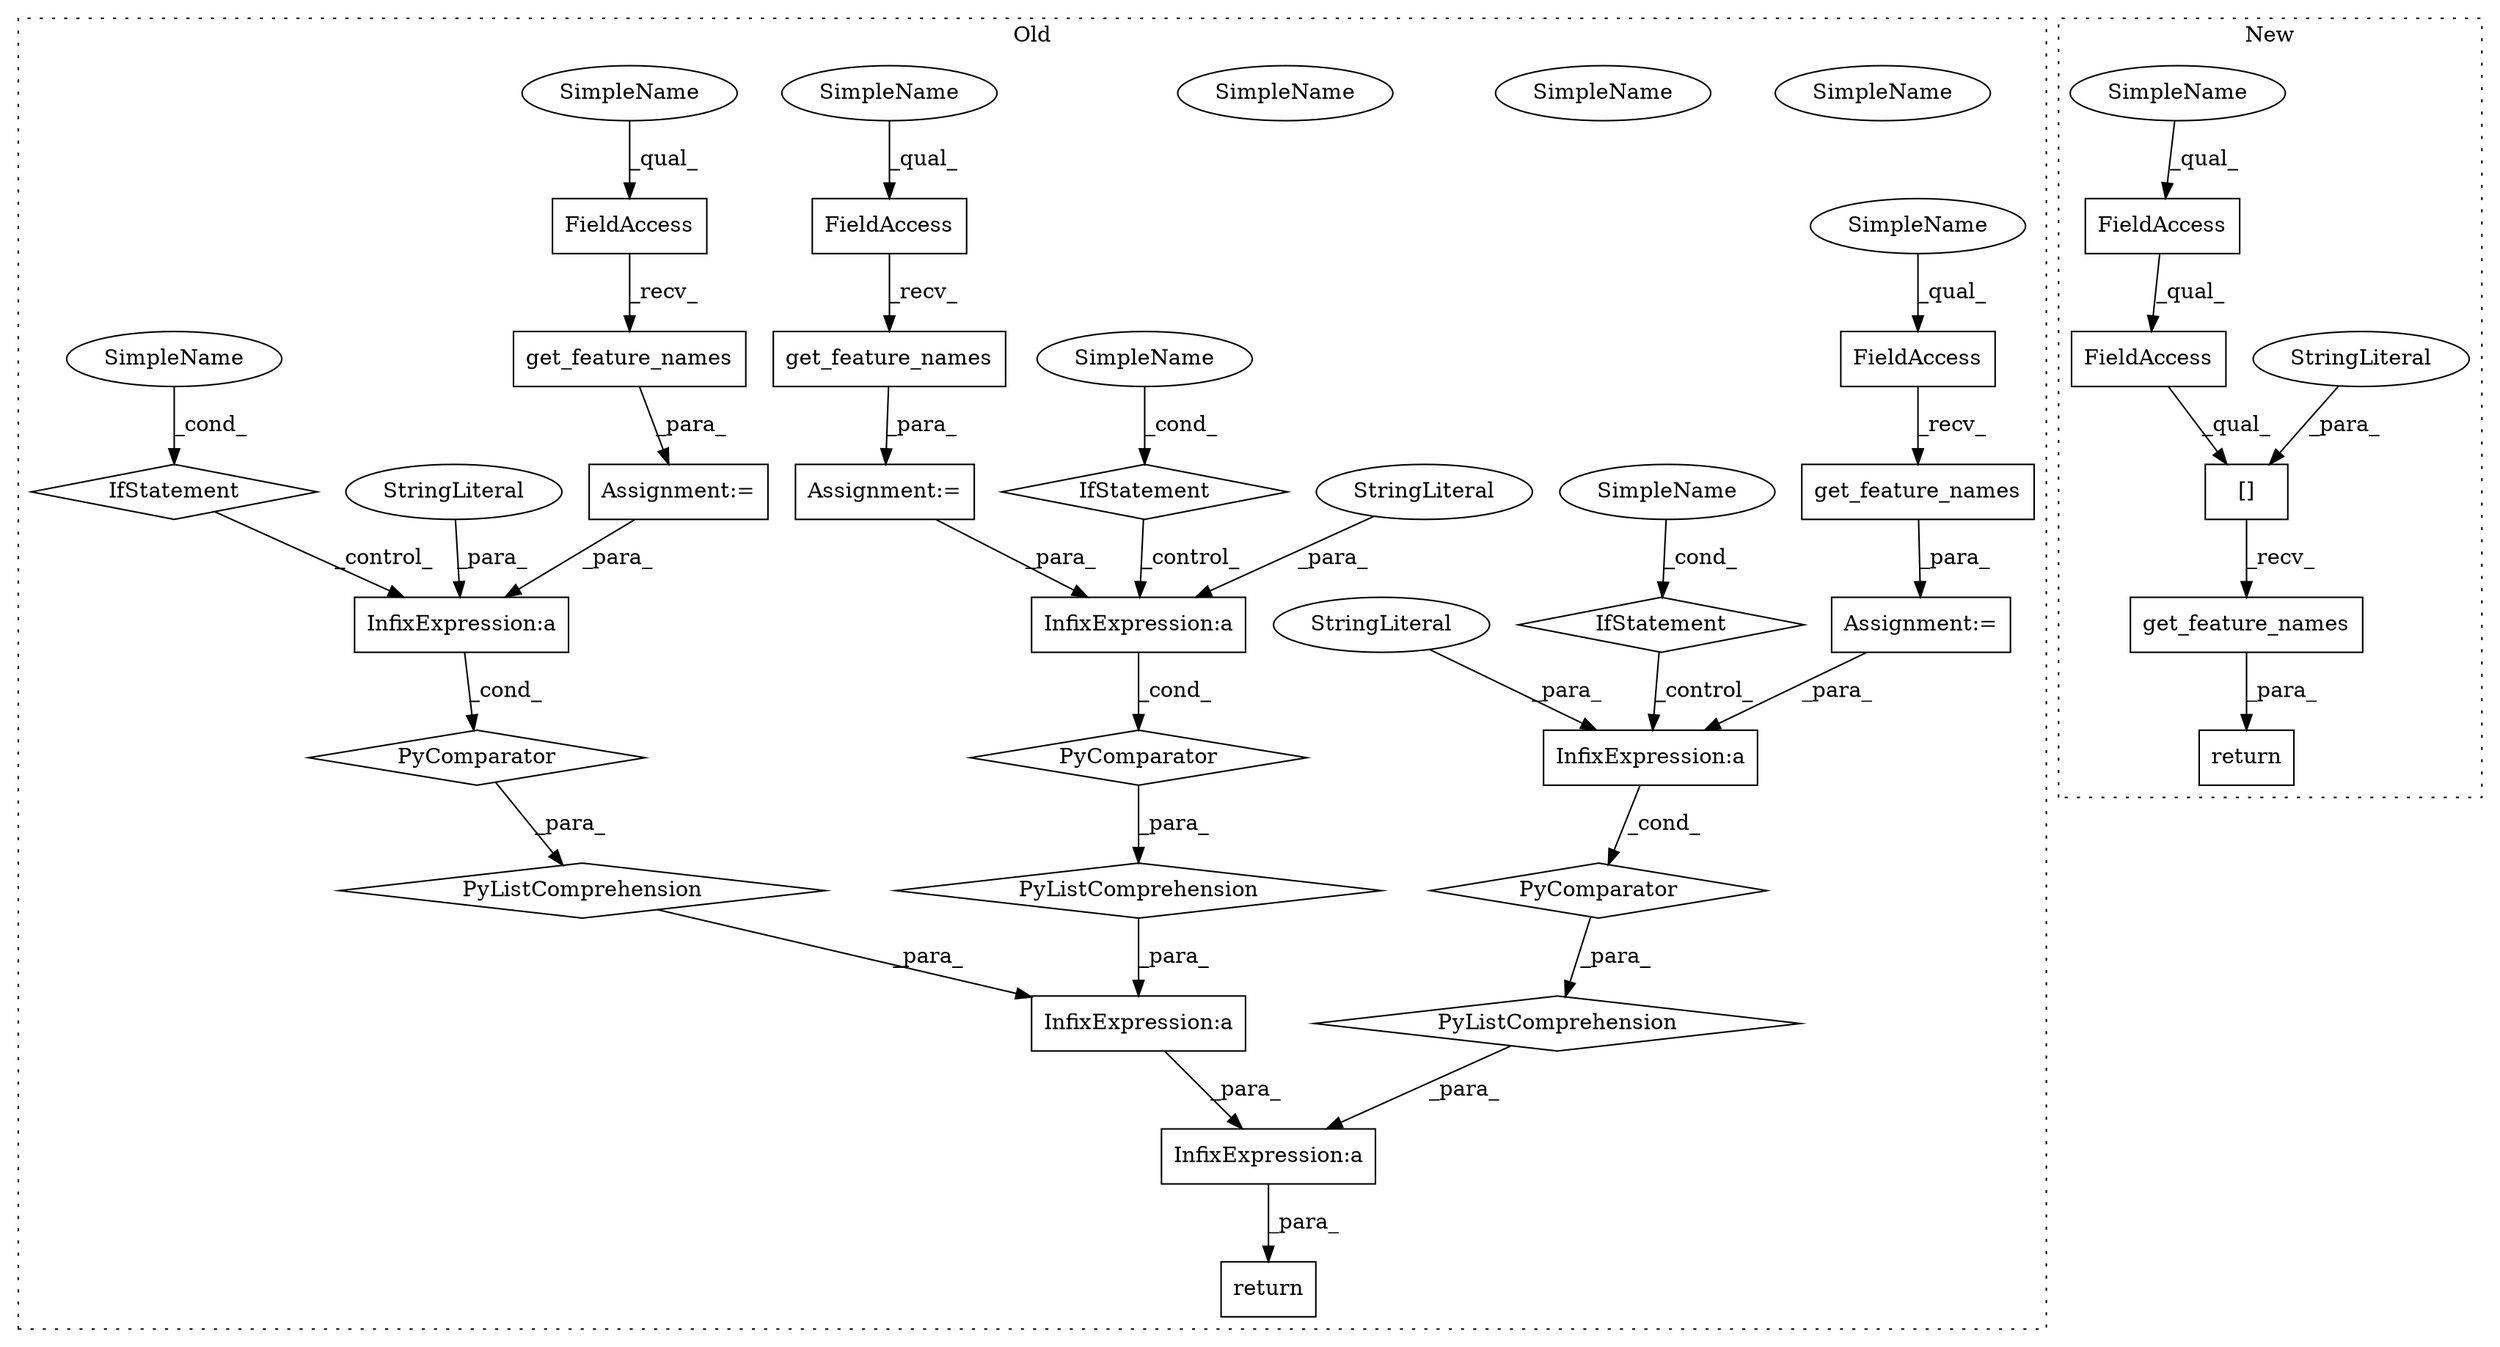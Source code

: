 digraph G {
subgraph cluster0 {
1 [label="get_feature_names" a="32" s="5314" l="19" shape="box"];
3 [label="InfixExpression:a" a="27" s="5216" l="3" shape="box"];
4 [label="PyComparator" a="113" s="5282" l="60" shape="diamond"];
5 [label="InfixExpression:a" a="27" s="5199" l="8" shape="box"];
6 [label="InfixExpression:a" a="27" s="5066" l="3" shape="box"];
8 [label="PyComparator" a="113" s="5132" l="59" shape="diamond"];
9 [label="get_feature_names" a="32" s="5163" l="19" shape="box"];
11 [label="FieldAccess" a="22" s="5292" l="21" shape="box"];
12 [label="FieldAccess" a="22" s="5142" l="20" shape="box"];
14 [label="SimpleName" a="42" s="5186" l="5" shape="ellipse"];
15 [label="IfStatement" a="25" s="5132" l="59" shape="diamond"];
16 [label="SimpleName" a="42" s="5337" l="5" shape="ellipse"];
17 [label="IfStatement" a="25" s="5282" l="60" shape="diamond"];
18 [label="Assignment:=" a="7" s="5132" l="59" shape="box"];
19 [label="Assignment:=" a="7" s="5282" l="60" shape="box"];
20 [label="PyListComprehension" a="109" s="5058" l="141" shape="diamond"];
21 [label="StringLiteral" a="45" s="5208" l="8" shape="ellipse"];
22 [label="PyListComprehension" a="109" s="5207" l="143" shape="diamond"];
23 [label="StringLiteral" a="45" s="5059" l="7" shape="ellipse"];
25 [label="return" a="41" s="5037" l="7" shape="box"];
27 [label="InfixExpression:a" a="27" s="5513" l="14" shape="box"];
28 [label="InfixExpression:a" a="27" s="5376" l="3" shape="box"];
29 [label="PyComparator" a="113" s="5442" l="68" shape="diamond"];
30 [label="get_feature_names" a="32" s="5482" l="19" shape="box"];
31 [label="SimpleName" a="42" s="5505" l="5" shape="ellipse"];
32 [label="IfStatement" a="25" s="5442" l="68" shape="diamond"];
33 [label="FieldAccess" a="22" s="5452" l="29" shape="box"];
34 [label="StringLiteral" a="45" s="5360" l="16" shape="ellipse"];
35 [label="Assignment:=" a="7" s="5442" l="68" shape="box"];
36 [label="PyListComprehension" a="109" s="5359" l="159" shape="diamond"];
37 [label="SimpleName" a="42" s="5452" l="4" shape="ellipse"];
38 [label="SimpleName" a="42" s="5142" l="4" shape="ellipse"];
39 [label="SimpleName" a="42" s="5292" l="4" shape="ellipse"];
40 [label="SimpleName" a="42" s="5337" l="5" shape="ellipse"];
41 [label="SimpleName" a="42" s="5186" l="5" shape="ellipse"];
42 [label="SimpleName" a="42" s="5505" l="5" shape="ellipse"];
label = "Old";
style="dotted";
}
subgraph cluster1 {
2 [label="get_feature_names" a="32" s="4538" l="19" shape="box"];
7 [label="[]" a="2" s="4492,4536" l="37,1" shape="box"];
10 [label="FieldAccess" a="22" s="4492" l="36" shape="box"];
13 [label="FieldAccess" a="22" s="4492" l="24" shape="box"];
24 [label="StringLiteral" a="45" s="4529" l="7" shape="ellipse"];
26 [label="return" a="41" s="4485" l="7" shape="box"];
43 [label="SimpleName" a="42" s="4492" l="4" shape="ellipse"];
label = "New";
style="dotted";
}
1 -> 19 [label="_para_"];
2 -> 26 [label="_para_"];
3 -> 4 [label="_cond_"];
4 -> 22 [label="_para_"];
5 -> 27 [label="_para_"];
6 -> 8 [label="_cond_"];
7 -> 2 [label="_recv_"];
8 -> 20 [label="_para_"];
9 -> 18 [label="_para_"];
10 -> 7 [label="_qual_"];
11 -> 1 [label="_recv_"];
12 -> 9 [label="_recv_"];
13 -> 10 [label="_qual_"];
15 -> 6 [label="_control_"];
17 -> 3 [label="_control_"];
18 -> 6 [label="_para_"];
19 -> 3 [label="_para_"];
20 -> 5 [label="_para_"];
21 -> 3 [label="_para_"];
22 -> 5 [label="_para_"];
23 -> 6 [label="_para_"];
24 -> 7 [label="_para_"];
27 -> 25 [label="_para_"];
28 -> 29 [label="_cond_"];
29 -> 36 [label="_para_"];
30 -> 35 [label="_para_"];
32 -> 28 [label="_control_"];
33 -> 30 [label="_recv_"];
34 -> 28 [label="_para_"];
35 -> 28 [label="_para_"];
36 -> 27 [label="_para_"];
37 -> 33 [label="_qual_"];
38 -> 12 [label="_qual_"];
39 -> 11 [label="_qual_"];
40 -> 17 [label="_cond_"];
41 -> 15 [label="_cond_"];
42 -> 32 [label="_cond_"];
43 -> 13 [label="_qual_"];
}
